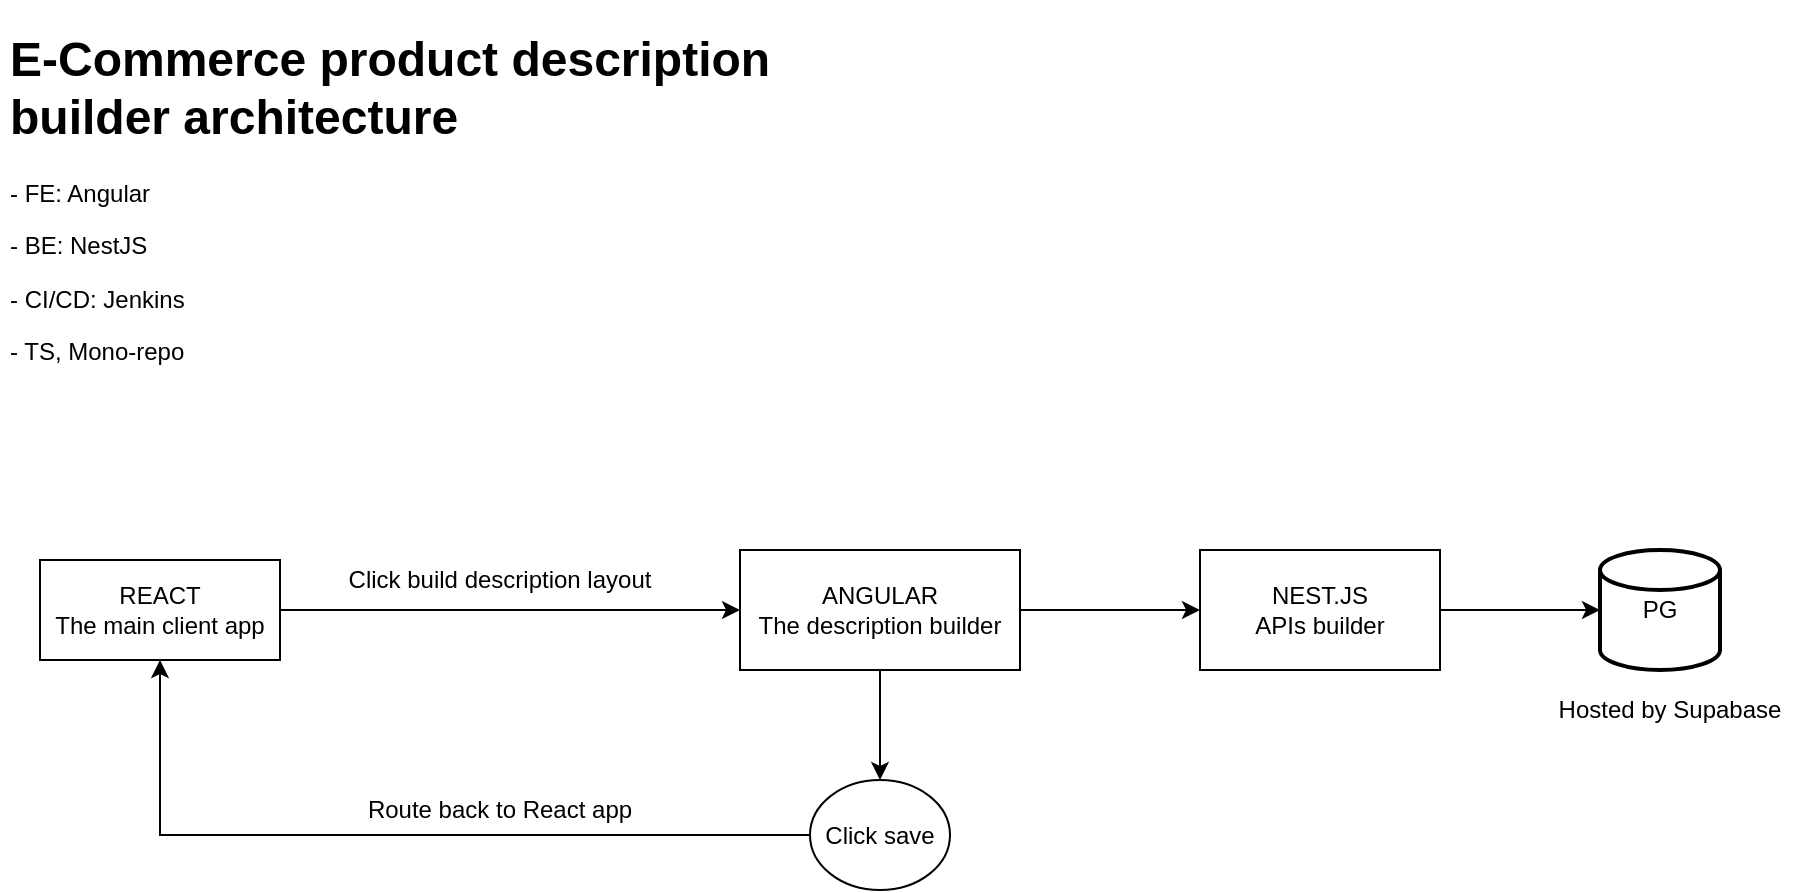 <mxfile version="21.6.8" type="device" pages="3">
  <diagram name="High level" id="Sc9WvlvhGH21-gFiP7wf">
    <mxGraphModel dx="1126" dy="960" grid="1" gridSize="10" guides="1" tooltips="1" connect="1" arrows="1" fold="1" page="1" pageScale="1" pageWidth="850" pageHeight="1100" math="0" shadow="0">
      <root>
        <mxCell id="0" />
        <mxCell id="1" parent="0" />
        <mxCell id="iqSlKGilMA0YmGkbRwjY-4" value="" style="edgeStyle=orthogonalEdgeStyle;rounded=0;orthogonalLoop=1;jettySize=auto;html=1;" parent="1" source="iqSlKGilMA0YmGkbRwjY-1" target="iqSlKGilMA0YmGkbRwjY-3" edge="1">
          <mxGeometry relative="1" as="geometry" />
        </mxCell>
        <mxCell id="iqSlKGilMA0YmGkbRwjY-1" value="REACT&lt;br&gt;The main client app" style="rounded=0;whiteSpace=wrap;html=1;" parent="1" vertex="1">
          <mxGeometry x="40" y="280" width="120" height="50" as="geometry" />
        </mxCell>
        <mxCell id="iqSlKGilMA0YmGkbRwjY-2" value="&lt;h1&gt;E-Commerce product description builder architecture&lt;/h1&gt;&lt;p&gt;- FE: Angular&lt;/p&gt;&lt;p&gt;- BE: NestJS&lt;/p&gt;&lt;p&gt;- CI/CD: Jenkins&lt;/p&gt;&lt;p&gt;- TS, Mono-repo&lt;/p&gt;" style="text;html=1;strokeColor=none;fillColor=none;spacing=5;spacingTop=-20;whiteSpace=wrap;overflow=hidden;rounded=0;" parent="1" vertex="1">
          <mxGeometry x="20" y="10" width="430" height="190" as="geometry" />
        </mxCell>
        <mxCell id="iqSlKGilMA0YmGkbRwjY-8" value="" style="edgeStyle=orthogonalEdgeStyle;rounded=0;orthogonalLoop=1;jettySize=auto;html=1;" parent="1" source="iqSlKGilMA0YmGkbRwjY-3" target="iqSlKGilMA0YmGkbRwjY-7" edge="1">
          <mxGeometry relative="1" as="geometry" />
        </mxCell>
        <mxCell id="iqSlKGilMA0YmGkbRwjY-13" value="" style="edgeStyle=orthogonalEdgeStyle;rounded=0;orthogonalLoop=1;jettySize=auto;html=1;" parent="1" source="iqSlKGilMA0YmGkbRwjY-3" target="iqSlKGilMA0YmGkbRwjY-12" edge="1">
          <mxGeometry relative="1" as="geometry" />
        </mxCell>
        <mxCell id="iqSlKGilMA0YmGkbRwjY-3" value="ANGULAR&lt;br&gt;The description builder" style="whiteSpace=wrap;html=1;rounded=0;" parent="1" vertex="1">
          <mxGeometry x="390" y="275" width="140" height="60" as="geometry" />
        </mxCell>
        <mxCell id="iqSlKGilMA0YmGkbRwjY-6" value="Click build description layout" style="text;html=1;strokeColor=none;fillColor=none;align=center;verticalAlign=middle;whiteSpace=wrap;rounded=0;" parent="1" vertex="1">
          <mxGeometry x="190" y="275" width="160" height="30" as="geometry" />
        </mxCell>
        <mxCell id="iqSlKGilMA0YmGkbRwjY-10" value="" style="edgeStyle=orthogonalEdgeStyle;rounded=0;orthogonalLoop=1;jettySize=auto;html=1;" parent="1" source="iqSlKGilMA0YmGkbRwjY-7" target="iqSlKGilMA0YmGkbRwjY-9" edge="1">
          <mxGeometry relative="1" as="geometry" />
        </mxCell>
        <mxCell id="iqSlKGilMA0YmGkbRwjY-7" value="NEST.JS&lt;br&gt;APIs builder" style="whiteSpace=wrap;html=1;rounded=0;" parent="1" vertex="1">
          <mxGeometry x="620" y="275" width="120" height="60" as="geometry" />
        </mxCell>
        <mxCell id="iqSlKGilMA0YmGkbRwjY-9" value="PG" style="strokeWidth=2;html=1;shape=mxgraph.flowchart.database;whiteSpace=wrap;" parent="1" vertex="1">
          <mxGeometry x="820" y="275" width="60" height="60" as="geometry" />
        </mxCell>
        <mxCell id="iqSlKGilMA0YmGkbRwjY-11" value="Hosted by Supabase" style="text;html=1;strokeColor=none;fillColor=none;align=center;verticalAlign=middle;whiteSpace=wrap;rounded=0;" parent="1" vertex="1">
          <mxGeometry x="790" y="340" width="130" height="30" as="geometry" />
        </mxCell>
        <mxCell id="iqSlKGilMA0YmGkbRwjY-14" style="edgeStyle=orthogonalEdgeStyle;rounded=0;orthogonalLoop=1;jettySize=auto;html=1;" parent="1" source="iqSlKGilMA0YmGkbRwjY-12" target="iqSlKGilMA0YmGkbRwjY-1" edge="1">
          <mxGeometry relative="1" as="geometry" />
        </mxCell>
        <mxCell id="iqSlKGilMA0YmGkbRwjY-12" value="Click save" style="ellipse;whiteSpace=wrap;html=1;rounded=0;" parent="1" vertex="1">
          <mxGeometry x="425" y="390" width="70" height="55" as="geometry" />
        </mxCell>
        <mxCell id="iqSlKGilMA0YmGkbRwjY-15" value="Route back to React app" style="text;html=1;strokeColor=none;fillColor=none;align=center;verticalAlign=middle;whiteSpace=wrap;rounded=0;" parent="1" vertex="1">
          <mxGeometry x="190" y="390" width="160" height="30" as="geometry" />
        </mxCell>
      </root>
    </mxGraphModel>
  </diagram>
  <diagram id="aRgp_4TgN2tQDqjQhC9T" name="Client">
    <mxGraphModel dx="543" dy="463" grid="1" gridSize="10" guides="1" tooltips="1" connect="1" arrows="1" fold="1" page="1" pageScale="1" pageWidth="850" pageHeight="1100" math="0" shadow="0">
      <root>
        <mxCell id="0" />
        <mxCell id="1" parent="0" />
        <mxCell id="CDcPGjpJ-GsOAZqEvevD-1" value="&lt;h1&gt;Description builder platform&lt;/h1&gt;&lt;p&gt;- Angular&lt;/p&gt;" style="text;html=1;strokeColor=none;fillColor=none;spacing=5;spacingTop=-20;whiteSpace=wrap;overflow=hidden;rounded=0;" vertex="1" parent="1">
          <mxGeometry x="40" y="40" width="340" height="120" as="geometry" />
        </mxCell>
      </root>
    </mxGraphModel>
  </diagram>
  <diagram id="ssYB954PfnQnJcZz7hxG" name="Server">
    <mxGraphModel dx="788" dy="672" grid="1" gridSize="10" guides="1" tooltips="1" connect="1" arrows="1" fold="1" page="1" pageScale="1" pageWidth="850" pageHeight="1100" math="0" shadow="0">
      <root>
        <mxCell id="0" />
        <mxCell id="1" parent="0" />
        <mxCell id="UrTnG52ThTaOl568UFYw-1" value="&lt;h1&gt;Description builder platform&lt;/h1&gt;&lt;p&gt;- NestJS&lt;/p&gt;&lt;p&gt;- PostgreSQL&lt;/p&gt;" style="text;html=1;strokeColor=none;fillColor=none;spacing=5;spacingTop=-20;whiteSpace=wrap;overflow=hidden;rounded=0;" vertex="1" parent="1">
          <mxGeometry x="40" y="40" width="340" height="120" as="geometry" />
        </mxCell>
      </root>
    </mxGraphModel>
  </diagram>
</mxfile>
